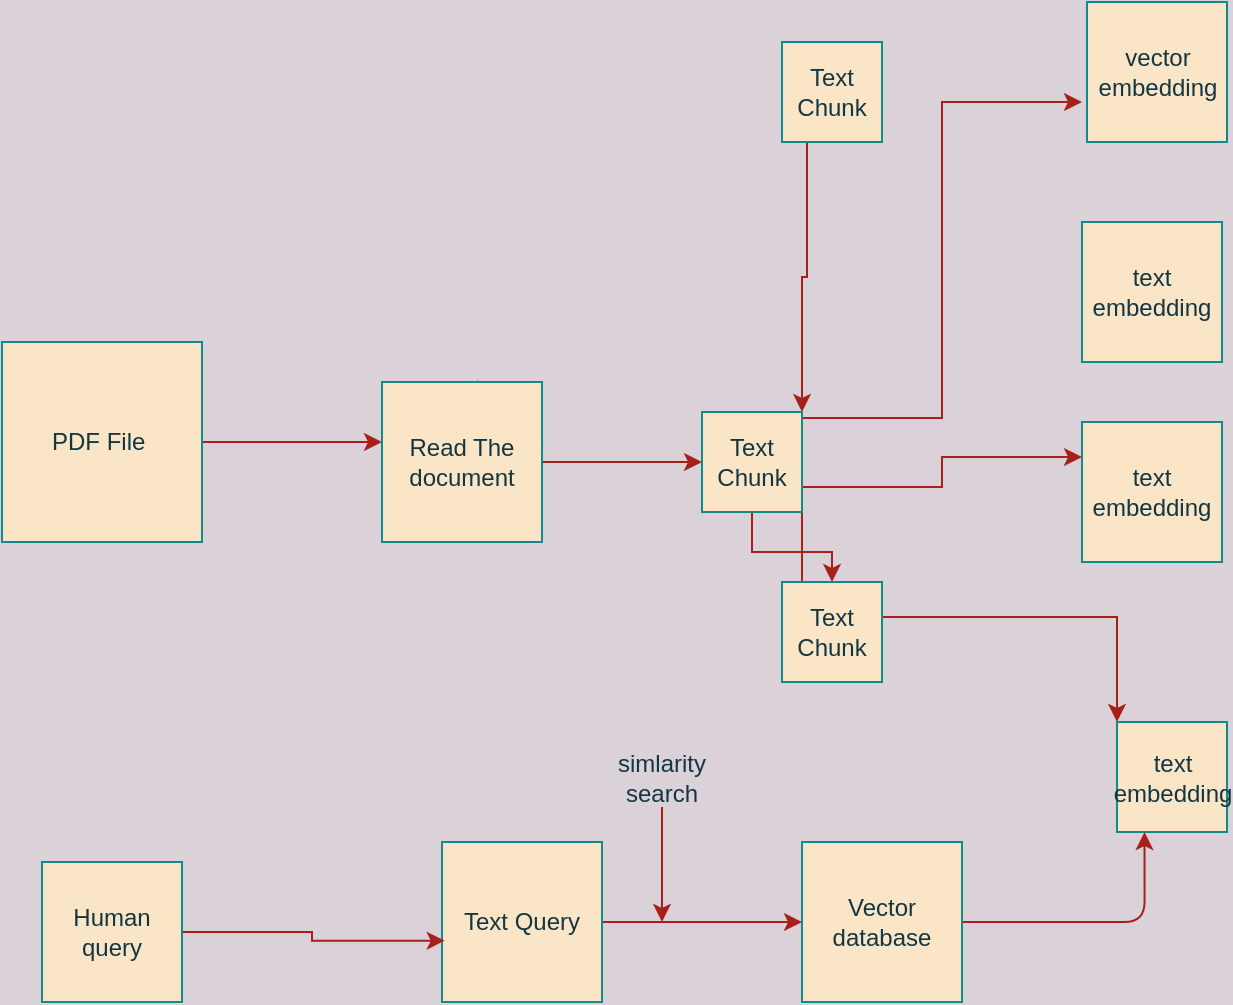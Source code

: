 <mxfile version="15.8.4" type="device"><diagram id="E0k9S0KHpLPKQZNEJem6" name="Page-1"><mxGraphModel dx="782" dy="410" grid="1" gridSize="10" guides="1" tooltips="1" connect="1" arrows="1" fold="1" page="1" pageScale="1" pageWidth="827" pageHeight="1169" background="#DAD2D8" math="0" shadow="0"><root><mxCell id="0"/><mxCell id="1" parent="0"/><mxCell id="GPBt9q77lcj_8B1akoU4-3" value="" style="edgeStyle=orthogonalEdgeStyle;rounded=0;orthogonalLoop=1;jettySize=auto;html=1;labelBackgroundColor=#DAD2D8;strokeColor=#A8201A;fontColor=#143642;" edge="1" parent="1" source="GPBt9q77lcj_8B1akoU4-1" target="GPBt9q77lcj_8B1akoU4-2"><mxGeometry relative="1" as="geometry"/></mxCell><mxCell id="GPBt9q77lcj_8B1akoU4-1" value="PDF File&amp;nbsp;" style="whiteSpace=wrap;html=1;aspect=fixed;fillColor=#FAE5C7;strokeColor=#0F8B8D;fontColor=#143642;" vertex="1" parent="1"><mxGeometry x="60" y="220" width="100" height="100" as="geometry"/></mxCell><mxCell id="GPBt9q77lcj_8B1akoU4-2" value="" style="shape=singleArrow;whiteSpace=wrap;html=1;arrowWidth=0.4;arrowSize=0.4;fillColor=#FAE5C7;strokeColor=#0F8B8D;fontColor=#143642;" vertex="1" parent="1"><mxGeometry x="250" y="240" width="80" height="60" as="geometry"/></mxCell><mxCell id="GPBt9q77lcj_8B1akoU4-7" value="" style="edgeStyle=orthogonalEdgeStyle;rounded=0;orthogonalLoop=1;jettySize=auto;html=1;labelBackgroundColor=#DAD2D8;strokeColor=#A8201A;fontColor=#143642;" edge="1" parent="1" source="GPBt9q77lcj_8B1akoU4-4"><mxGeometry relative="1" as="geometry"><mxPoint x="410" y="280" as="targetPoint"/></mxGeometry></mxCell><mxCell id="GPBt9q77lcj_8B1akoU4-4" value="Read The document" style="whiteSpace=wrap;html=1;aspect=fixed;fillColor=#FAE5C7;strokeColor=#0F8B8D;fontColor=#143642;" vertex="1" parent="1"><mxGeometry x="250" y="240" width="80" height="80" as="geometry"/></mxCell><mxCell id="GPBt9q77lcj_8B1akoU4-32" style="edgeStyle=orthogonalEdgeStyle;rounded=0;orthogonalLoop=1;jettySize=auto;html=1;exitX=0.25;exitY=1;exitDx=0;exitDy=0;entryX=1;entryY=0;entryDx=0;entryDy=0;labelBackgroundColor=#DAD2D8;strokeColor=#A8201A;fontColor=#143642;" edge="1" parent="1" source="GPBt9q77lcj_8B1akoU4-9" target="GPBt9q77lcj_8B1akoU4-10"><mxGeometry relative="1" as="geometry"/></mxCell><mxCell id="GPBt9q77lcj_8B1akoU4-9" value="Text Chunk" style="whiteSpace=wrap;html=1;aspect=fixed;fillColor=#FAE5C7;strokeColor=#0F8B8D;fontColor=#143642;" vertex="1" parent="1"><mxGeometry x="450" y="70" width="50" height="50" as="geometry"/></mxCell><mxCell id="GPBt9q77lcj_8B1akoU4-14" style="edgeStyle=orthogonalEdgeStyle;rounded=0;orthogonalLoop=1;jettySize=auto;html=1;exitX=0.5;exitY=1;exitDx=0;exitDy=0;entryX=0.5;entryY=0;entryDx=0;entryDy=0;labelBackgroundColor=#DAD2D8;strokeColor=#A8201A;fontColor=#143642;" edge="1" parent="1" source="GPBt9q77lcj_8B1akoU4-10" target="GPBt9q77lcj_8B1akoU4-11"><mxGeometry relative="1" as="geometry"/></mxCell><mxCell id="GPBt9q77lcj_8B1akoU4-27" style="edgeStyle=orthogonalEdgeStyle;rounded=0;orthogonalLoop=1;jettySize=auto;html=1;exitX=1;exitY=0.25;exitDx=0;exitDy=0;labelBackgroundColor=#DAD2D8;strokeColor=#A8201A;fontColor=#143642;" edge="1" parent="1" source="GPBt9q77lcj_8B1akoU4-10"><mxGeometry relative="1" as="geometry"><mxPoint x="600" y="100" as="targetPoint"/><Array as="points"><mxPoint x="530" y="258"/><mxPoint x="530" y="100"/></Array></mxGeometry></mxCell><mxCell id="GPBt9q77lcj_8B1akoU4-29" style="edgeStyle=orthogonalEdgeStyle;rounded=0;orthogonalLoop=1;jettySize=auto;html=1;exitX=1;exitY=0.75;exitDx=0;exitDy=0;entryX=0;entryY=0.25;entryDx=0;entryDy=0;labelBackgroundColor=#DAD2D8;strokeColor=#A8201A;fontColor=#143642;" edge="1" parent="1" source="GPBt9q77lcj_8B1akoU4-10" target="GPBt9q77lcj_8B1akoU4-17"><mxGeometry relative="1" as="geometry"/></mxCell><mxCell id="GPBt9q77lcj_8B1akoU4-31" style="edgeStyle=orthogonalEdgeStyle;rounded=0;orthogonalLoop=1;jettySize=auto;html=1;exitX=1;exitY=1;exitDx=0;exitDy=0;entryX=0;entryY=0;entryDx=0;entryDy=0;labelBackgroundColor=#DAD2D8;strokeColor=#A8201A;fontColor=#143642;" edge="1" parent="1" source="GPBt9q77lcj_8B1akoU4-10" target="GPBt9q77lcj_8B1akoU4-18"><mxGeometry relative="1" as="geometry"/></mxCell><mxCell id="GPBt9q77lcj_8B1akoU4-10" value="Text Chunk" style="whiteSpace=wrap;html=1;aspect=fixed;fillColor=#FAE5C7;strokeColor=#0F8B8D;fontColor=#143642;" vertex="1" parent="1"><mxGeometry x="410" y="255" width="50" height="50" as="geometry"/></mxCell><mxCell id="GPBt9q77lcj_8B1akoU4-11" value="Text Chunk" style="whiteSpace=wrap;html=1;aspect=fixed;fillColor=#FAE5C7;strokeColor=#0F8B8D;fontColor=#143642;" vertex="1" parent="1"><mxGeometry x="450" y="340" width="50" height="50" as="geometry"/></mxCell><mxCell id="GPBt9q77lcj_8B1akoU4-15" value="vector embedding" style="whiteSpace=wrap;html=1;aspect=fixed;fillColor=#FAE5C7;strokeColor=#0F8B8D;fontColor=#143642;" vertex="1" parent="1"><mxGeometry x="602.5" y="50" width="70" height="70" as="geometry"/></mxCell><mxCell id="GPBt9q77lcj_8B1akoU4-16" value="text embedding" style="whiteSpace=wrap;html=1;aspect=fixed;fillColor=#FAE5C7;strokeColor=#0F8B8D;fontColor=#143642;" vertex="1" parent="1"><mxGeometry x="600" y="160" width="70" height="70" as="geometry"/></mxCell><mxCell id="GPBt9q77lcj_8B1akoU4-17" value="text embedding" style="whiteSpace=wrap;html=1;aspect=fixed;fillColor=#FAE5C7;strokeColor=#0F8B8D;fontColor=#143642;" vertex="1" parent="1"><mxGeometry x="600" y="260" width="70" height="70" as="geometry"/></mxCell><mxCell id="GPBt9q77lcj_8B1akoU4-18" value="text embedding" style="whiteSpace=wrap;html=1;aspect=fixed;fillColor=#FAE5C7;strokeColor=#0F8B8D;fontColor=#143642;" vertex="1" parent="1"><mxGeometry x="617.5" y="410" width="55" height="55" as="geometry"/></mxCell><mxCell id="GPBt9q77lcj_8B1akoU4-33" style="edgeStyle=orthogonalEdgeStyle;curved=0;rounded=1;sketch=0;orthogonalLoop=1;jettySize=auto;html=1;exitX=1;exitY=0.5;exitDx=0;exitDy=0;entryX=0.25;entryY=1;entryDx=0;entryDy=0;fontColor=#143642;strokeColor=#A8201A;fillColor=#FAE5C7;" edge="1" parent="1" source="GPBt9q77lcj_8B1akoU4-21" target="GPBt9q77lcj_8B1akoU4-18"><mxGeometry relative="1" as="geometry"/></mxCell><mxCell id="GPBt9q77lcj_8B1akoU4-21" value="Vector database" style="whiteSpace=wrap;html=1;aspect=fixed;fillColor=#FAE5C7;strokeColor=#0F8B8D;fontColor=#143642;" vertex="1" parent="1"><mxGeometry x="460" y="470" width="80" height="80" as="geometry"/></mxCell><mxCell id="GPBt9q77lcj_8B1akoU4-26" value="" style="edgeStyle=orthogonalEdgeStyle;rounded=0;orthogonalLoop=1;jettySize=auto;html=1;labelBackgroundColor=#DAD2D8;strokeColor=#A8201A;fontColor=#143642;" edge="1" parent="1" source="GPBt9q77lcj_8B1akoU4-22" target="GPBt9q77lcj_8B1akoU4-21"><mxGeometry relative="1" as="geometry"/></mxCell><mxCell id="GPBt9q77lcj_8B1akoU4-22" value="Text Query" style="whiteSpace=wrap;html=1;aspect=fixed;fillColor=#FAE5C7;strokeColor=#0F8B8D;fontColor=#143642;" vertex="1" parent="1"><mxGeometry x="280" y="470" width="80" height="80" as="geometry"/></mxCell><mxCell id="GPBt9q77lcj_8B1akoU4-25" value="" style="edgeStyle=orthogonalEdgeStyle;rounded=0;orthogonalLoop=1;jettySize=auto;html=1;entryX=0.017;entryY=0.617;entryDx=0;entryDy=0;entryPerimeter=0;labelBackgroundColor=#DAD2D8;strokeColor=#A8201A;fontColor=#143642;" edge="1" parent="1" source="GPBt9q77lcj_8B1akoU4-23" target="GPBt9q77lcj_8B1akoU4-22"><mxGeometry relative="1" as="geometry"><mxPoint x="225" y="515" as="targetPoint"/></mxGeometry></mxCell><mxCell id="GPBt9q77lcj_8B1akoU4-23" value="Human query" style="whiteSpace=wrap;html=1;aspect=fixed;fillColor=#FAE5C7;strokeColor=#0F8B8D;fontColor=#143642;" vertex="1" parent="1"><mxGeometry x="80" y="480" width="70" height="70" as="geometry"/></mxCell><mxCell id="GPBt9q77lcj_8B1akoU4-36" style="edgeStyle=orthogonalEdgeStyle;curved=0;rounded=1;sketch=0;orthogonalLoop=1;jettySize=auto;html=1;exitX=0.5;exitY=1;exitDx=0;exitDy=0;fontColor=#143642;strokeColor=#A8201A;fillColor=#FAE5C7;" edge="1" parent="1" source="GPBt9q77lcj_8B1akoU4-34"><mxGeometry relative="1" as="geometry"><mxPoint x="390" y="510" as="targetPoint"/></mxGeometry></mxCell><mxCell id="GPBt9q77lcj_8B1akoU4-34" value="simlarity search" style="text;html=1;strokeColor=none;fillColor=none;align=center;verticalAlign=middle;whiteSpace=wrap;rounded=0;sketch=0;fontColor=#143642;" vertex="1" parent="1"><mxGeometry x="360" y="422.5" width="60" height="30" as="geometry"/></mxCell></root></mxGraphModel></diagram></mxfile>